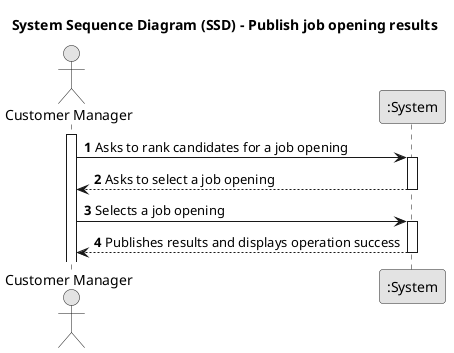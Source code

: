 
@startuml
skinparam monochrome true
skinparam packageStyle rectangle
skinparam shadowing false

title System Sequence Diagram (SSD) - Publish job opening results

autonumber

actor "Customer Manager" as User
participant ":System" as System

activate User

    User -> System : Asks to rank candidates for a job opening
    activate System

    System --> User : Asks to select a job opening
    deactivate System

    User -> System: Selects a job opening
    activate System

    System --> User : Publishes results and displays operation success
    deactivate System

@enduml